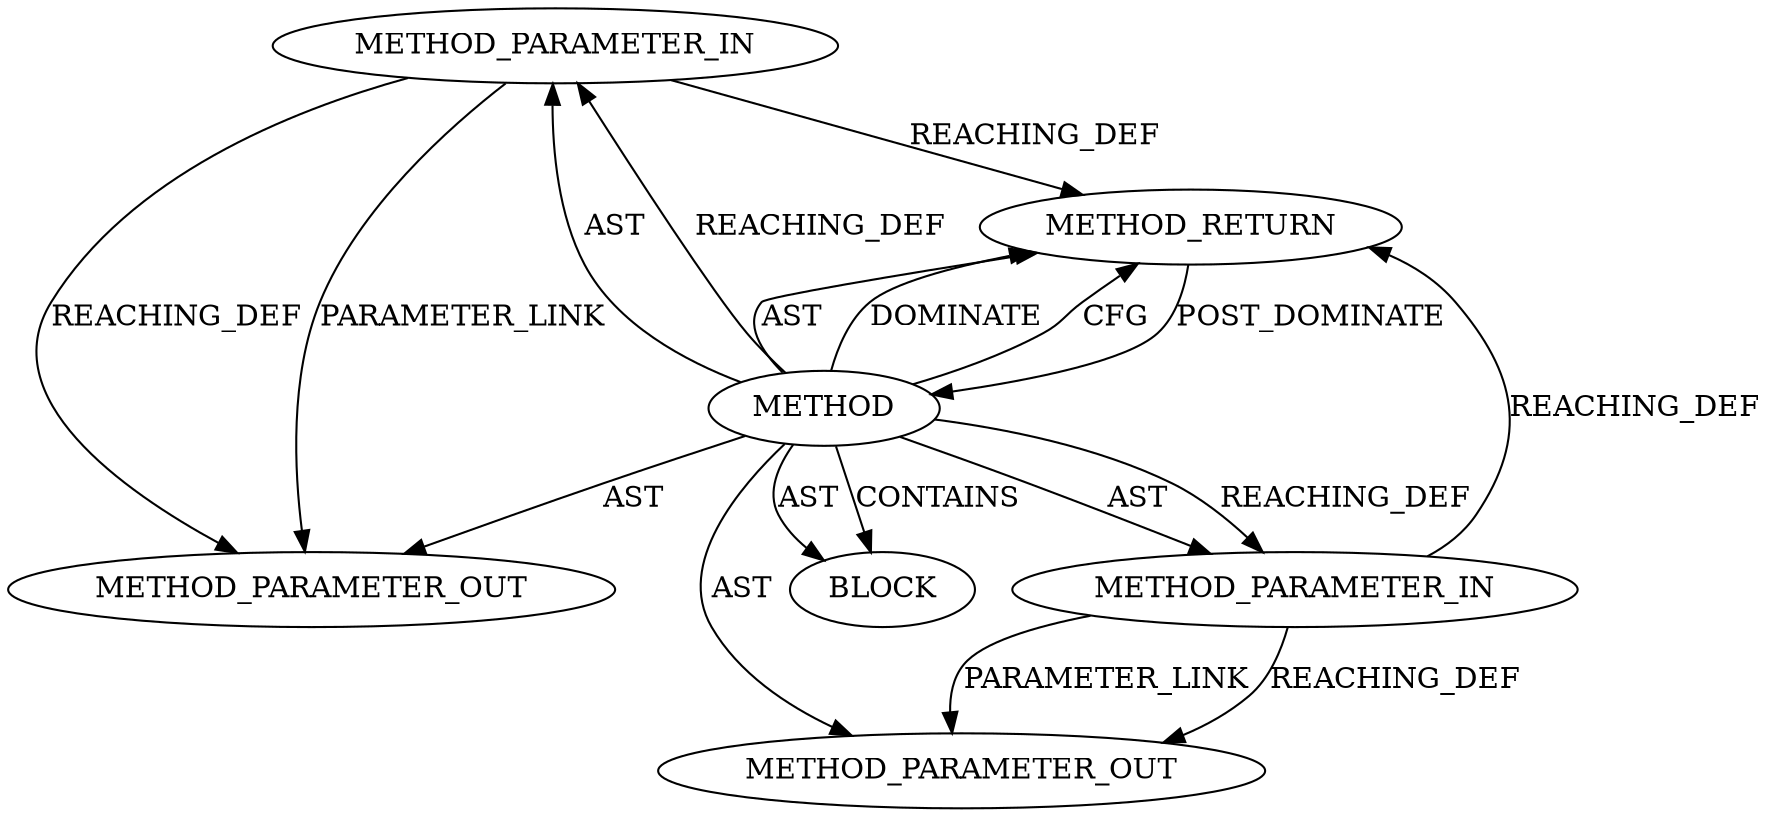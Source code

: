 digraph {
  13403 [label=METHOD_PARAMETER_OUT ORDER=2 CODE="p2" IS_VARIADIC=false TYPE_FULL_NAME="ANY" EVALUATION_STRATEGY="BY_VALUE" INDEX=2 NAME="p2"]
  12263 [label=METHOD_RETURN ORDER=2 CODE="RET" TYPE_FULL_NAME="ANY" EVALUATION_STRATEGY="BY_VALUE"]
  12261 [label=METHOD_PARAMETER_IN ORDER=2 CODE="p2" IS_VARIADIC=false TYPE_FULL_NAME="ANY" EVALUATION_STRATEGY="BY_VALUE" INDEX=2 NAME="p2"]
  12262 [label=BLOCK ORDER=1 ARGUMENT_INDEX=1 CODE="<empty>" TYPE_FULL_NAME="ANY"]
  12260 [label=METHOD_PARAMETER_IN ORDER=1 CODE="p1" IS_VARIADIC=false TYPE_FULL_NAME="ANY" EVALUATION_STRATEGY="BY_VALUE" INDEX=1 NAME="p1"]
  13402 [label=METHOD_PARAMETER_OUT ORDER=1 CODE="p1" IS_VARIADIC=false TYPE_FULL_NAME="ANY" EVALUATION_STRATEGY="BY_VALUE" INDEX=1 NAME="p1"]
  12259 [label=METHOD AST_PARENT_TYPE="NAMESPACE_BLOCK" AST_PARENT_FULL_NAME="<global>" ORDER=0 CODE="<empty>" FULL_NAME="<operator>.logicalOr" IS_EXTERNAL=true FILENAME="<empty>" SIGNATURE="" NAME="<operator>.logicalOr"]
  12260 -> 13402 [label=PARAMETER_LINK ]
  12263 -> 12259 [label=POST_DOMINATE ]
  12259 -> 13403 [label=AST ]
  12259 -> 12260 [label=AST ]
  12259 -> 12262 [label=AST ]
  12259 -> 12262 [label=CONTAINS ]
  12259 -> 13402 [label=AST ]
  12259 -> 12261 [label=AST ]
  12261 -> 13403 [label=PARAMETER_LINK ]
  12259 -> 12263 [label=AST ]
  12259 -> 12263 [label=DOMINATE ]
  12259 -> 12263 [label=CFG ]
  12260 -> 12263 [label=REACHING_DEF VARIABLE="p1"]
  12259 -> 12260 [label=REACHING_DEF VARIABLE=""]
  12260 -> 13402 [label=REACHING_DEF VARIABLE="p1"]
  12259 -> 12261 [label=REACHING_DEF VARIABLE=""]
  12261 -> 12263 [label=REACHING_DEF VARIABLE="p2"]
  12261 -> 13403 [label=REACHING_DEF VARIABLE="p2"]
}
